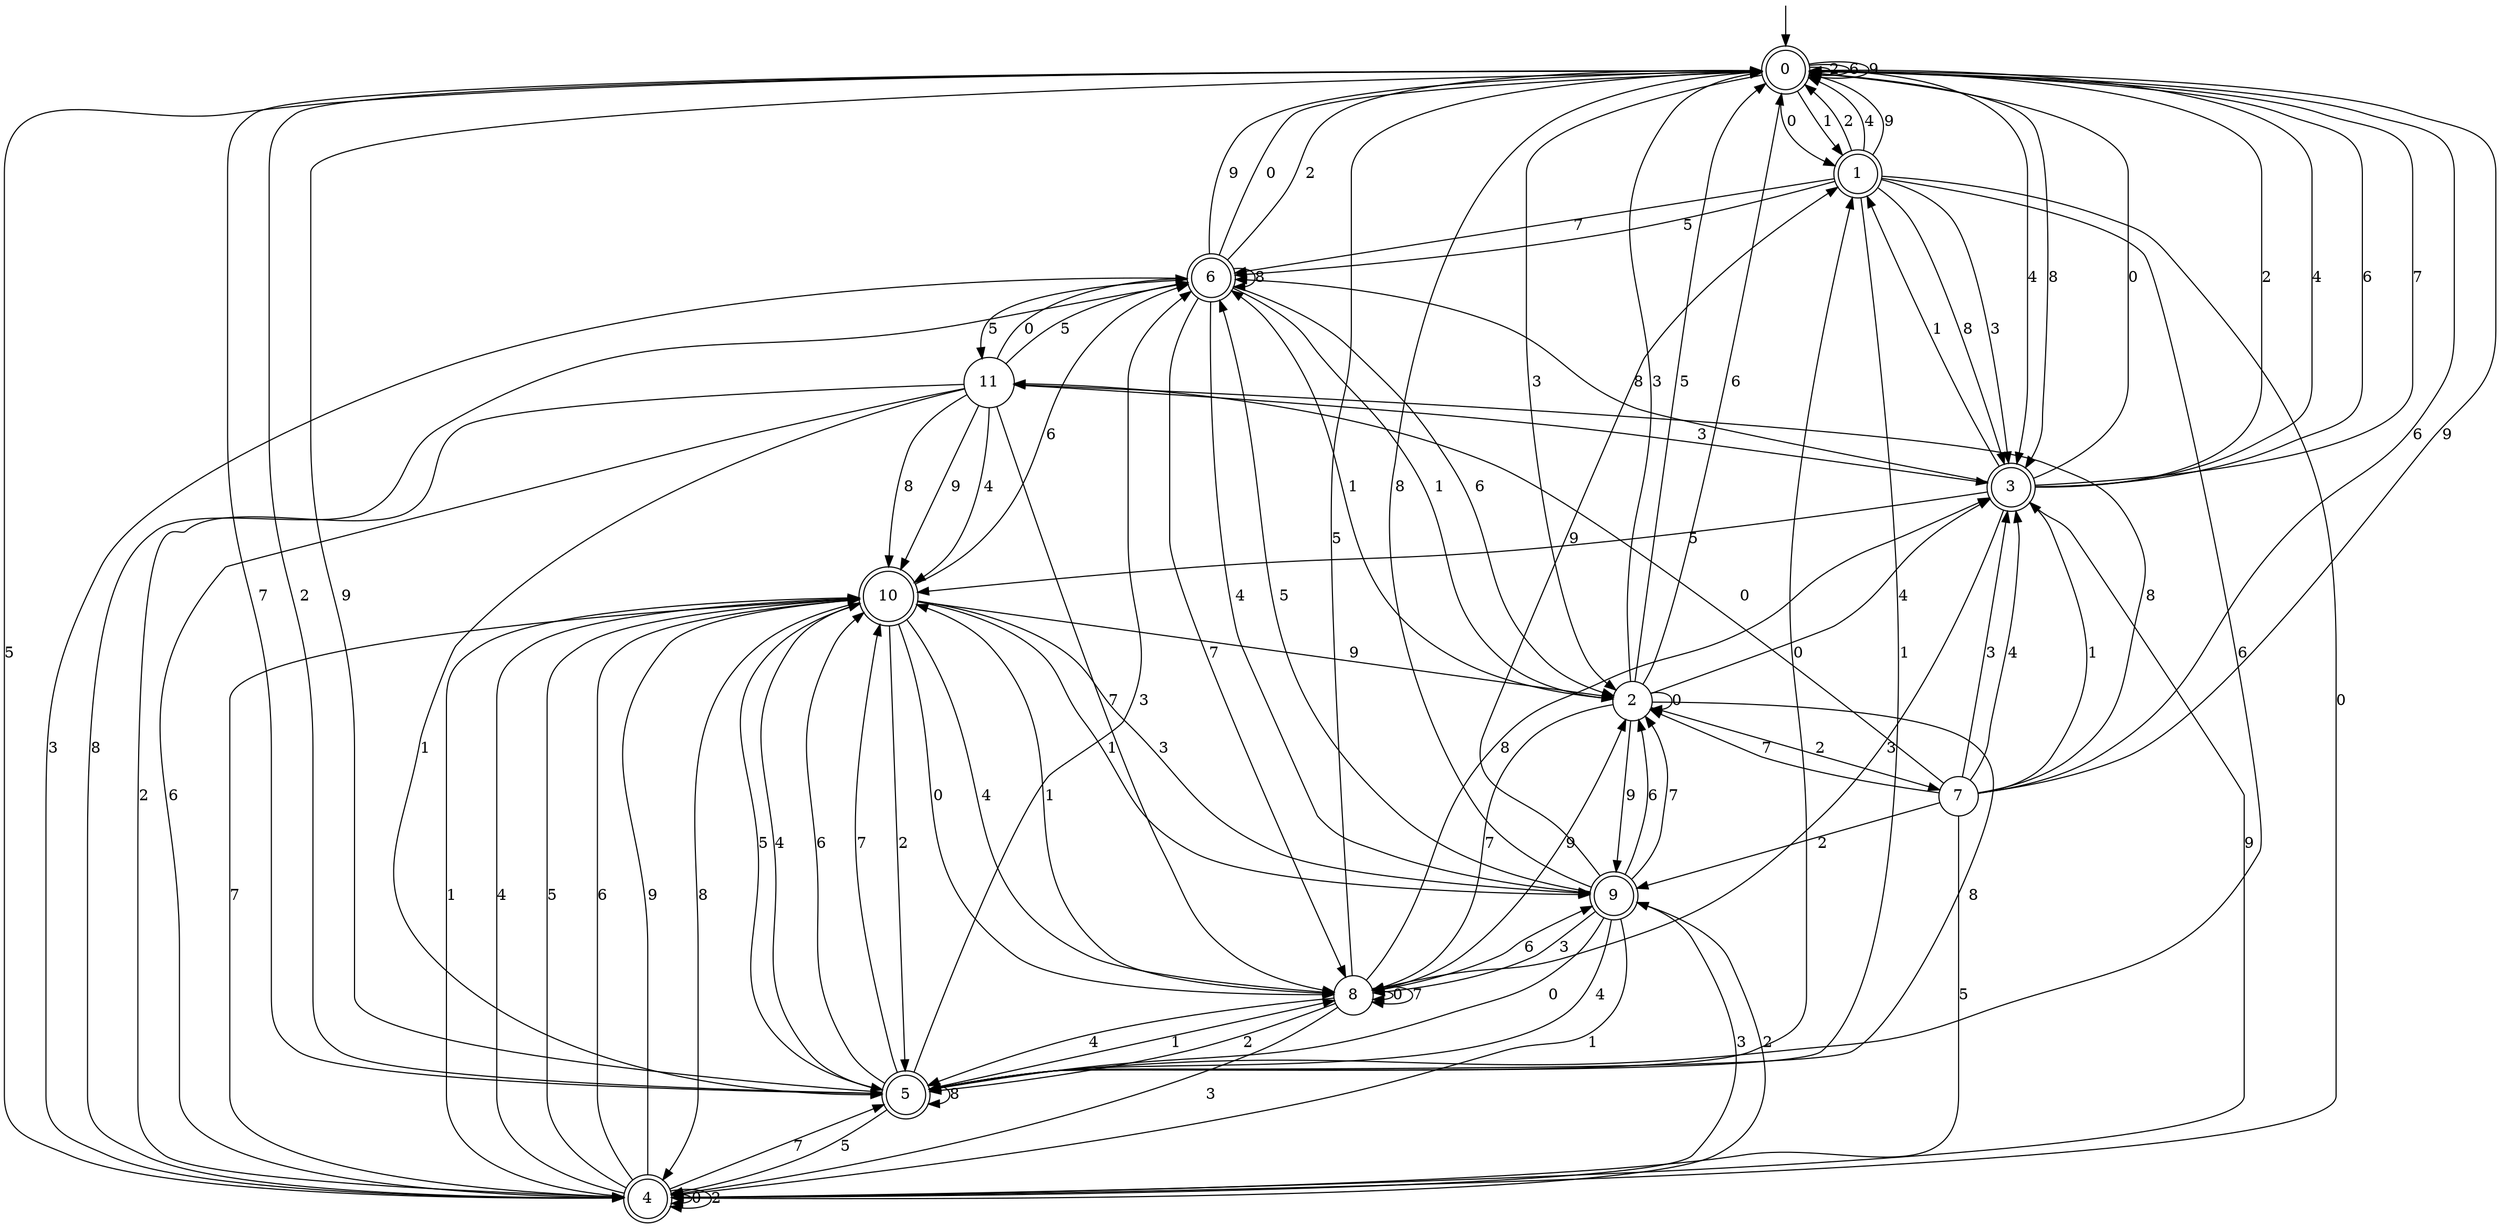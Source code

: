 digraph g {

	s0 [shape="doublecircle" label="0"];
	s1 [shape="doublecircle" label="1"];
	s2 [shape="circle" label="2"];
	s3 [shape="doublecircle" label="3"];
	s4 [shape="doublecircle" label="4"];
	s5 [shape="doublecircle" label="5"];
	s6 [shape="doublecircle" label="6"];
	s7 [shape="circle" label="7"];
	s8 [shape="circle" label="8"];
	s9 [shape="doublecircle" label="9"];
	s10 [shape="doublecircle" label="10"];
	s11 [shape="circle" label="11"];
	s0 -> s1 [label="0"];
	s0 -> s1 [label="1"];
	s0 -> s0 [label="2"];
	s0 -> s2 [label="3"];
	s0 -> s3 [label="4"];
	s0 -> s4 [label="5"];
	s0 -> s0 [label="6"];
	s0 -> s5 [label="7"];
	s0 -> s3 [label="8"];
	s0 -> s0 [label="9"];
	s1 -> s4 [label="0"];
	s1 -> s5 [label="1"];
	s1 -> s0 [label="2"];
	s1 -> s3 [label="3"];
	s1 -> s0 [label="4"];
	s1 -> s6 [label="5"];
	s1 -> s5 [label="6"];
	s1 -> s6 [label="7"];
	s1 -> s3 [label="8"];
	s1 -> s0 [label="9"];
	s2 -> s2 [label="0"];
	s2 -> s6 [label="1"];
	s2 -> s7 [label="2"];
	s2 -> s0 [label="3"];
	s2 -> s3 [label="4"];
	s2 -> s0 [label="5"];
	s2 -> s0 [label="6"];
	s2 -> s8 [label="7"];
	s2 -> s5 [label="8"];
	s2 -> s9 [label="9"];
	s3 -> s0 [label="0"];
	s3 -> s1 [label="1"];
	s3 -> s0 [label="2"];
	s3 -> s8 [label="3"];
	s3 -> s0 [label="4"];
	s3 -> s10 [label="5"];
	s3 -> s0 [label="6"];
	s3 -> s0 [label="7"];
	s3 -> s6 [label="8"];
	s3 -> s4 [label="9"];
	s4 -> s4 [label="0"];
	s4 -> s10 [label="1"];
	s4 -> s4 [label="2"];
	s4 -> s9 [label="3"];
	s4 -> s10 [label="4"];
	s4 -> s10 [label="5"];
	s4 -> s10 [label="6"];
	s4 -> s5 [label="7"];
	s4 -> s6 [label="8"];
	s4 -> s10 [label="9"];
	s5 -> s1 [label="0"];
	s5 -> s8 [label="1"];
	s5 -> s0 [label="2"];
	s5 -> s6 [label="3"];
	s5 -> s10 [label="4"];
	s5 -> s4 [label="5"];
	s5 -> s10 [label="6"];
	s5 -> s10 [label="7"];
	s5 -> s5 [label="8"];
	s5 -> s0 [label="9"];
	s6 -> s0 [label="0"];
	s6 -> s2 [label="1"];
	s6 -> s0 [label="2"];
	s6 -> s4 [label="3"];
	s6 -> s9 [label="4"];
	s6 -> s11 [label="5"];
	s6 -> s2 [label="6"];
	s6 -> s8 [label="7"];
	s6 -> s6 [label="8"];
	s6 -> s0 [label="9"];
	s7 -> s11 [label="0"];
	s7 -> s3 [label="1"];
	s7 -> s9 [label="2"];
	s7 -> s3 [label="3"];
	s7 -> s3 [label="4"];
	s7 -> s4 [label="5"];
	s7 -> s0 [label="6"];
	s7 -> s2 [label="7"];
	s7 -> s11 [label="8"];
	s7 -> s0 [label="9"];
	s8 -> s8 [label="0"];
	s8 -> s10 [label="1"];
	s8 -> s5 [label="2"];
	s8 -> s4 [label="3"];
	s8 -> s5 [label="4"];
	s8 -> s0 [label="5"];
	s8 -> s9 [label="6"];
	s8 -> s8 [label="7"];
	s8 -> s3 [label="8"];
	s8 -> s2 [label="9"];
	s9 -> s5 [label="0"];
	s9 -> s4 [label="1"];
	s9 -> s4 [label="2"];
	s9 -> s8 [label="3"];
	s9 -> s5 [label="4"];
	s9 -> s6 [label="5"];
	s9 -> s2 [label="6"];
	s9 -> s2 [label="7"];
	s9 -> s0 [label="8"];
	s9 -> s1 [label="9"];
	s10 -> s8 [label="0"];
	s10 -> s9 [label="1"];
	s10 -> s5 [label="2"];
	s10 -> s9 [label="3"];
	s10 -> s8 [label="4"];
	s10 -> s5 [label="5"];
	s10 -> s6 [label="6"];
	s10 -> s4 [label="7"];
	s10 -> s4 [label="8"];
	s10 -> s2 [label="9"];
	s11 -> s6 [label="0"];
	s11 -> s5 [label="1"];
	s11 -> s4 [label="2"];
	s11 -> s3 [label="3"];
	s11 -> s10 [label="4"];
	s11 -> s6 [label="5"];
	s11 -> s4 [label="6"];
	s11 -> s8 [label="7"];
	s11 -> s10 [label="8"];
	s11 -> s10 [label="9"];

__start0 [label="" shape="none" width="0" height="0"];
__start0 -> s0;

}
